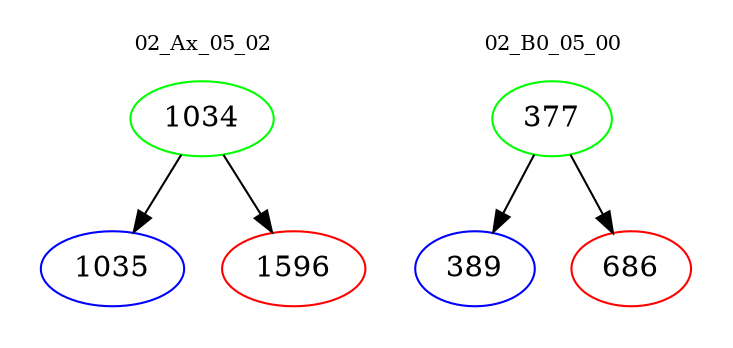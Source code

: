 digraph{
subgraph cluster_0 {
color = white
label = "02_Ax_05_02";
fontsize=10;
T0_1034 [label="1034", color="green"]
T0_1034 -> T0_1035 [color="black"]
T0_1035 [label="1035", color="blue"]
T0_1034 -> T0_1596 [color="black"]
T0_1596 [label="1596", color="red"]
}
subgraph cluster_1 {
color = white
label = "02_B0_05_00";
fontsize=10;
T1_377 [label="377", color="green"]
T1_377 -> T1_389 [color="black"]
T1_389 [label="389", color="blue"]
T1_377 -> T1_686 [color="black"]
T1_686 [label="686", color="red"]
}
}
